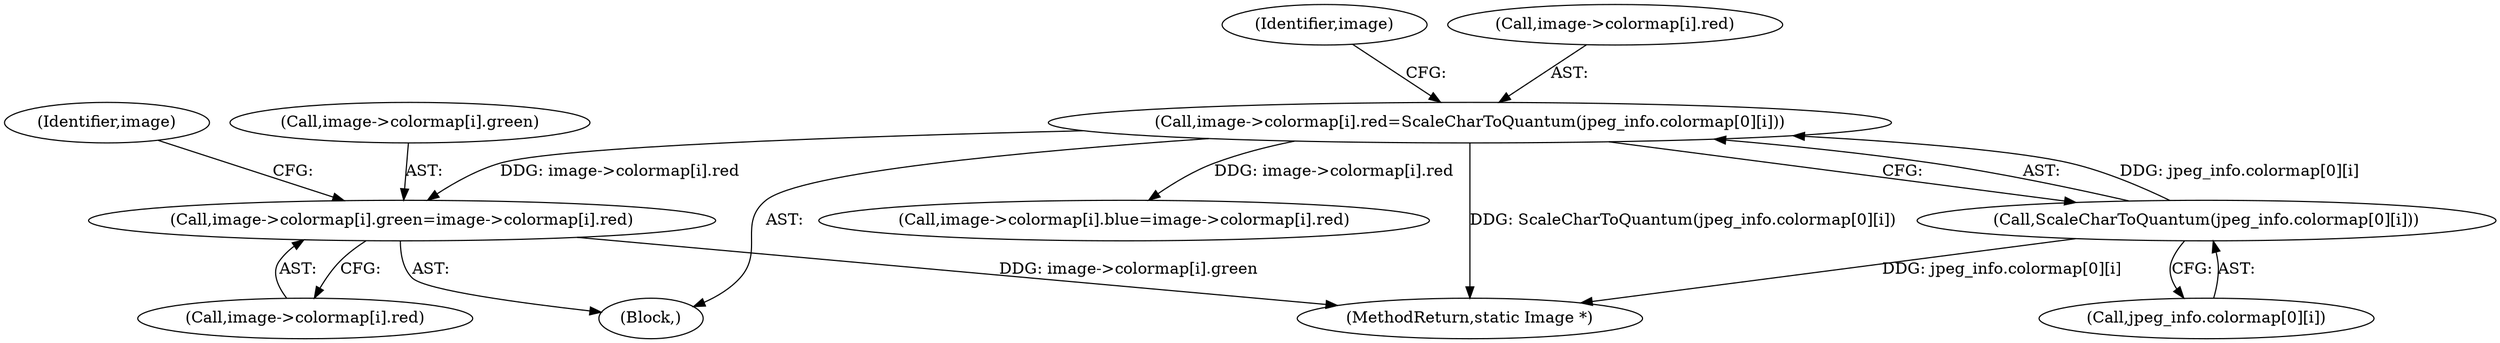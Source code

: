 digraph "0_ImageMagick_1737ac82b335e53376382c07b9a500d73dd2aa11@pointer" {
"1001280" [label="(Call,image->colormap[i].green=image->colormap[i].red)"];
"1001264" [label="(Call,image->colormap[i].red=ScaleCharToQuantum(jpeg_info.colormap[0][i]))"];
"1001272" [label="(Call,ScaleCharToQuantum(jpeg_info.colormap[0][i]))"];
"1001295" [label="(Call,image->colormap[i].blue=image->colormap[i].red)"];
"1001284" [label="(Identifier,image)"];
"1001265" [label="(Call,image->colormap[i].red)"];
"1001272" [label="(Call,ScaleCharToQuantum(jpeg_info.colormap[0][i]))"];
"1001264" [label="(Call,image->colormap[i].red=ScaleCharToQuantum(jpeg_info.colormap[0][i]))"];
"1001273" [label="(Call,jpeg_info.colormap[0][i])"];
"1001897" [label="(MethodReturn,static Image *)"];
"1001263" [label="(Block,)"];
"1001299" [label="(Identifier,image)"];
"1001280" [label="(Call,image->colormap[i].green=image->colormap[i].red)"];
"1001281" [label="(Call,image->colormap[i].green)"];
"1001288" [label="(Call,image->colormap[i].red)"];
"1001280" -> "1001263"  [label="AST: "];
"1001280" -> "1001288"  [label="CFG: "];
"1001281" -> "1001280"  [label="AST: "];
"1001288" -> "1001280"  [label="AST: "];
"1001299" -> "1001280"  [label="CFG: "];
"1001280" -> "1001897"  [label="DDG: image->colormap[i].green"];
"1001264" -> "1001280"  [label="DDG: image->colormap[i].red"];
"1001264" -> "1001263"  [label="AST: "];
"1001264" -> "1001272"  [label="CFG: "];
"1001265" -> "1001264"  [label="AST: "];
"1001272" -> "1001264"  [label="AST: "];
"1001284" -> "1001264"  [label="CFG: "];
"1001264" -> "1001897"  [label="DDG: ScaleCharToQuantum(jpeg_info.colormap[0][i])"];
"1001272" -> "1001264"  [label="DDG: jpeg_info.colormap[0][i]"];
"1001264" -> "1001295"  [label="DDG: image->colormap[i].red"];
"1001272" -> "1001273"  [label="CFG: "];
"1001273" -> "1001272"  [label="AST: "];
"1001272" -> "1001897"  [label="DDG: jpeg_info.colormap[0][i]"];
}

